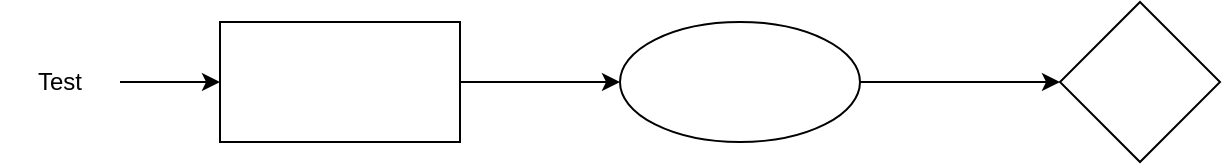 <mxfile version="16.5.6" type="github">
  <diagram id="aWbc112McWFQ9a7TnvjA" name="Page-1">
    <mxGraphModel dx="1204" dy="1104" grid="1" gridSize="10" guides="1" tooltips="1" connect="1" arrows="1" fold="1" page="1" pageScale="1" pageWidth="850" pageHeight="1100" math="0" shadow="0">
      <root>
        <mxCell id="0" />
        <mxCell id="1" parent="0" />
        <mxCell id="auIZ9jVwC6b-1LbiOsEq-3" value="" style="edgeStyle=orthogonalEdgeStyle;rounded=0;orthogonalLoop=1;jettySize=auto;html=1;" edge="1" parent="1" source="auIZ9jVwC6b-1LbiOsEq-1" target="auIZ9jVwC6b-1LbiOsEq-2">
          <mxGeometry relative="1" as="geometry" />
        </mxCell>
        <mxCell id="auIZ9jVwC6b-1LbiOsEq-1" value="Test" style="text;html=1;strokeColor=none;fillColor=none;align=center;verticalAlign=middle;whiteSpace=wrap;rounded=0;" vertex="1" parent="1">
          <mxGeometry x="60" y="80" width="60" height="30" as="geometry" />
        </mxCell>
        <mxCell id="auIZ9jVwC6b-1LbiOsEq-5" value="" style="edgeStyle=orthogonalEdgeStyle;rounded=0;orthogonalLoop=1;jettySize=auto;html=1;" edge="1" parent="1" source="auIZ9jVwC6b-1LbiOsEq-2" target="auIZ9jVwC6b-1LbiOsEq-4">
          <mxGeometry relative="1" as="geometry" />
        </mxCell>
        <mxCell id="auIZ9jVwC6b-1LbiOsEq-2" value="" style="whiteSpace=wrap;html=1;" vertex="1" parent="1">
          <mxGeometry x="170" y="65" width="120" height="60" as="geometry" />
        </mxCell>
        <mxCell id="auIZ9jVwC6b-1LbiOsEq-7" value="" style="edgeStyle=orthogonalEdgeStyle;rounded=0;orthogonalLoop=1;jettySize=auto;html=1;" edge="1" parent="1" source="auIZ9jVwC6b-1LbiOsEq-4" target="auIZ9jVwC6b-1LbiOsEq-6">
          <mxGeometry relative="1" as="geometry" />
        </mxCell>
        <mxCell id="auIZ9jVwC6b-1LbiOsEq-4" value="" style="ellipse;whiteSpace=wrap;html=1;" vertex="1" parent="1">
          <mxGeometry x="370" y="65" width="120" height="60" as="geometry" />
        </mxCell>
        <mxCell id="auIZ9jVwC6b-1LbiOsEq-6" value="" style="rhombus;whiteSpace=wrap;html=1;" vertex="1" parent="1">
          <mxGeometry x="590" y="55" width="80" height="80" as="geometry" />
        </mxCell>
      </root>
    </mxGraphModel>
  </diagram>
</mxfile>
